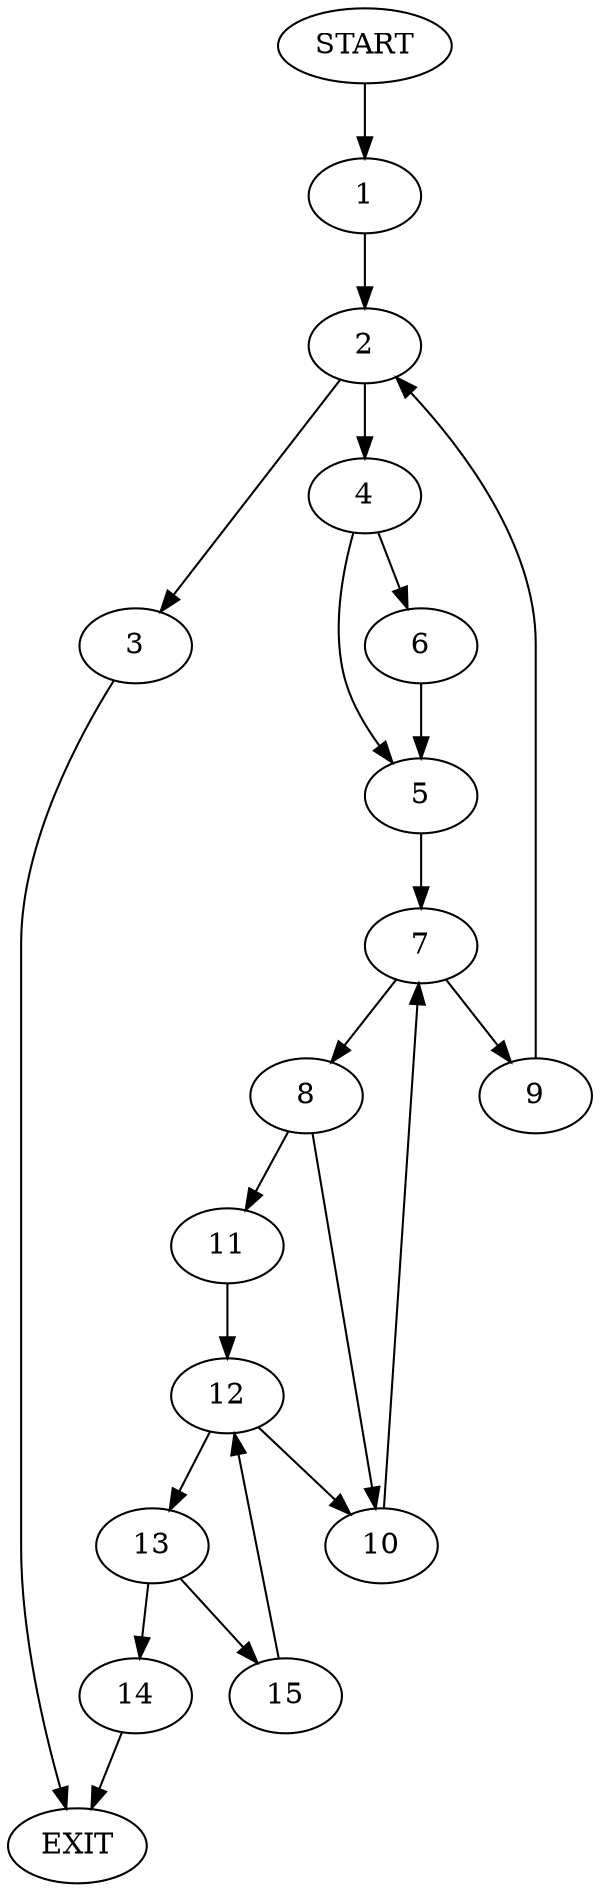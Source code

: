 digraph {
0 [label="START"]
16 [label="EXIT"]
0 -> 1
1 -> 2
2 -> 3
2 -> 4
4 -> 5
4 -> 6
3 -> 16
6 -> 5
5 -> 7
7 -> 8
7 -> 9
9 -> 2
8 -> 10
8 -> 11
11 -> 12
10 -> 7
12 -> 10
12 -> 13
13 -> 14
13 -> 15
14 -> 16
15 -> 12
}
